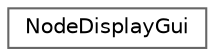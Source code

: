 digraph "クラス階層図"
{
 // LATEX_PDF_SIZE
  bgcolor="transparent";
  edge [fontname=Helvetica,fontsize=10,labelfontname=Helvetica,labelfontsize=10];
  node [fontname=Helvetica,fontsize=10,shape=box,height=0.2,width=0.4];
  rankdir="LR";
  Node0 [id="Node000000",label="NodeDisplayGui",height=0.2,width=0.4,color="grey40", fillcolor="white", style="filled",URL="$class_node_display_gui.html",tooltip="ノードの情報を表示するGUI"];
}
